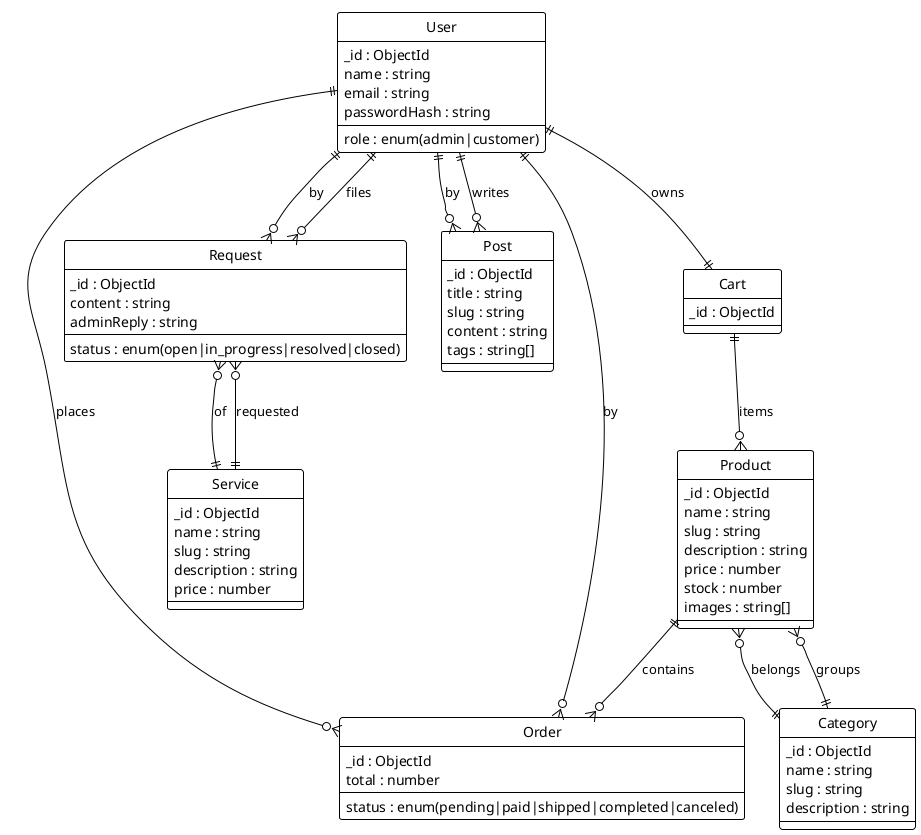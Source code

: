 @startuml
!theme plain
hide circle

entity "User" as User {
  _id : ObjectId
  name : string
  email : string
  passwordHash : string
  role : enum(admin|customer)
}

entity "Category" as Category {
  _id : ObjectId
  name : string
  slug : string
  description : string
}

entity "Product" as Product {
  _id : ObjectId
  name : string
  slug : string
  description : string
  price : number
  stock : number
  images : string[]
}

entity "Order" as Order {
  _id : ObjectId
  total : number
  status : enum(pending|paid|shipped|completed|canceled)
}

entity "Service" as Service {
  _id : ObjectId
  name : string
  slug : string
  description : string
  price : number
}

entity "Request" as Request {
  _id : ObjectId
  content : string
  status : enum(open|in_progress|resolved|closed)
  adminReply : string
}

entity "Post" as Post {
  _id : ObjectId
  title : string
  slug : string
  content : string
  tags : string[]
}

entity "Cart" as Cart {
  _id : ObjectId
}

User ||--o{ Order : places
User ||--o{ Request : files
User ||--o{ Post : writes
Category ||--o{ Product : groups
Product ||--o{ Order : contains
Service ||--o{ Request : requested
User ||--|| Cart : owns
Cart ||--o{ Product : items
Product }o--|| Category : belongs
Order }o--|| User : by
Request }o--|| User : by
Request }o--|| Service : of
Post }o--|| User : by

@enduml


